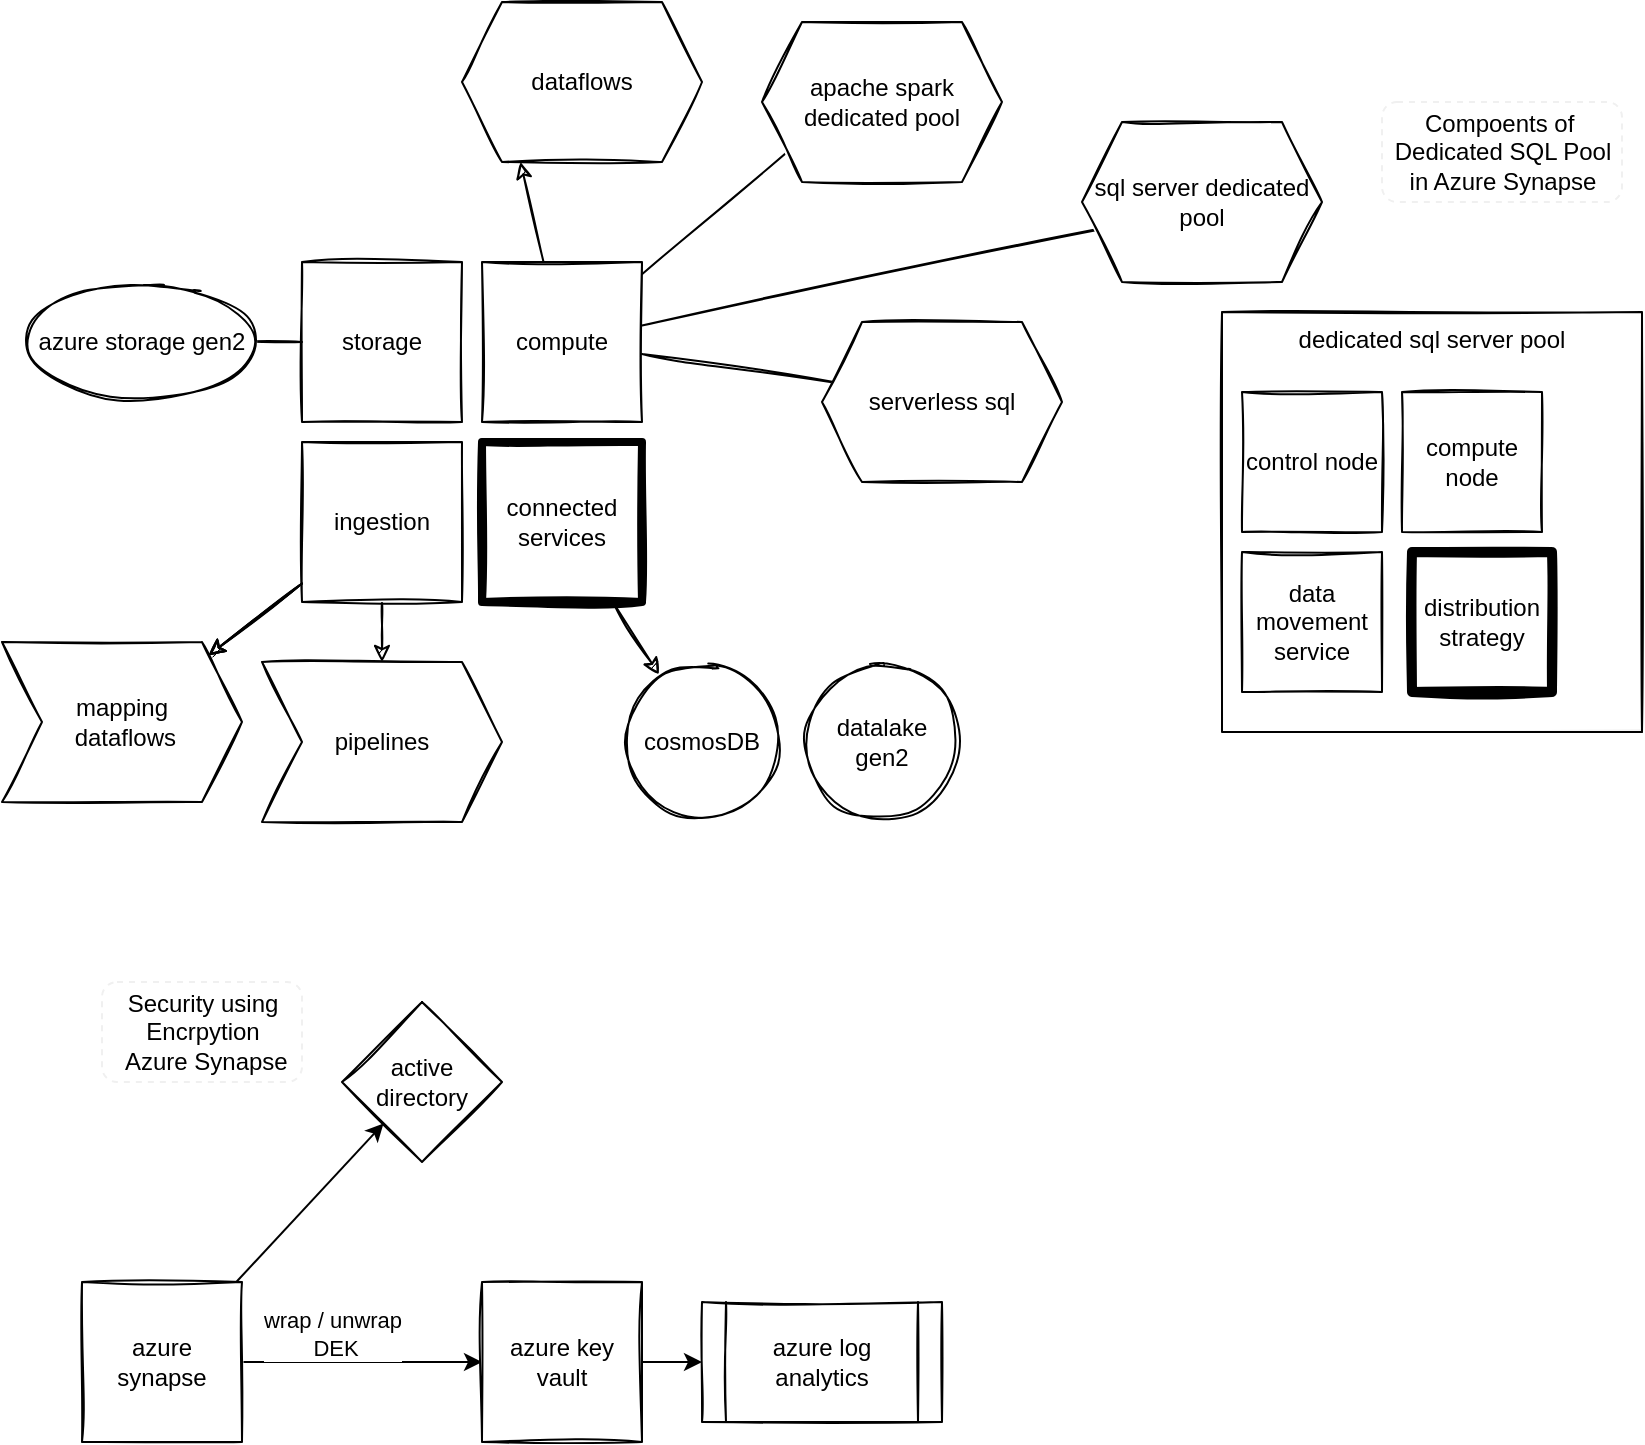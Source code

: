 <mxfile>
    <diagram id="5_-im8t2mX2ByfjSmFnp" name="Page-1">
        <mxGraphModel dx="951" dy="554" grid="1" gridSize="10" guides="1" tooltips="1" connect="1" arrows="1" fold="1" page="1" pageScale="1" pageWidth="850" pageHeight="1100" math="0" shadow="0">
            <root>
                <mxCell id="0"/>
                <mxCell id="1" parent="0"/>
                <mxCell id="5" value="" style="edgeStyle=none;html=1;sketch=1;" parent="1" source="2" edge="1">
                    <mxGeometry relative="1" as="geometry">
                        <mxPoint x="100" y="190" as="targetPoint"/>
                    </mxGeometry>
                </mxCell>
                <mxCell id="2" value="storage&lt;br&gt;" style="whiteSpace=wrap;html=1;aspect=fixed;sketch=1;" parent="1" vertex="1">
                    <mxGeometry x="160" y="150" width="80" height="80" as="geometry"/>
                </mxCell>
                <mxCell id="7" value="" style="edgeStyle=none;html=1;sketch=1;" parent="1" source="3" edge="1">
                    <mxGeometry relative="1" as="geometry">
                        <mxPoint x="616.875" y="122.5" as="targetPoint"/>
                    </mxGeometry>
                </mxCell>
                <mxCell id="9" value="" style="edgeStyle=none;html=1;sketch=1;entryX=0.5;entryY=1;entryDx=0;entryDy=0;" parent="1" source="3" edge="1">
                    <mxGeometry relative="1" as="geometry">
                        <mxPoint x="420" y="80" as="targetPoint"/>
                    </mxGeometry>
                </mxCell>
                <mxCell id="11" value="" style="edgeStyle=none;html=1;sketch=1;" parent="1" source="3" edge="1">
                    <mxGeometry relative="1" as="geometry">
                        <mxPoint x="269.231" y="100" as="targetPoint"/>
                    </mxGeometry>
                </mxCell>
                <mxCell id="15" value="" style="edgeStyle=none;html=1;sketch=1;" parent="1" source="3" edge="1">
                    <mxGeometry relative="1" as="geometry">
                        <mxPoint x="441.807" y="212.771" as="targetPoint"/>
                    </mxGeometry>
                </mxCell>
                <mxCell id="3" value="compute" style="whiteSpace=wrap;html=1;aspect=fixed;sketch=1;" parent="1" vertex="1">
                    <mxGeometry x="250" y="150" width="80" height="80" as="geometry"/>
                </mxCell>
                <mxCell id="4" value="azure storage gen2" style="ellipse;whiteSpace=wrap;html=1;sketch=1;" parent="1" vertex="1">
                    <mxGeometry x="20" y="160" width="120" height="60" as="geometry"/>
                </mxCell>
                <mxCell id="6" value="sql server dedicated pool" style="shape=hexagon;perimeter=trapezoidPerimeter;whiteSpace=wrap;html=1;fixedSize=1;sketch=1;" parent="1" vertex="1">
                    <mxGeometry x="550" y="80" width="120" height="80" as="geometry"/>
                </mxCell>
                <mxCell id="8" value="apache spark dedicated pool" style="shape=hexagon;perimeter=trapezoidPerimeter;whiteSpace=wrap;html=1;fixedSize=1;sketch=1;" parent="1" vertex="1">
                    <mxGeometry x="390" y="30" width="120" height="80" as="geometry"/>
                </mxCell>
                <mxCell id="10" value="dataflows" style="shape=hexagon;perimeter=trapezoidPerimeter;whiteSpace=wrap;html=1;fixedSize=1;sketch=1;" parent="1" vertex="1">
                    <mxGeometry x="240" y="20" width="120" height="80" as="geometry"/>
                </mxCell>
                <mxCell id="17" value="" style="edgeStyle=none;html=1;sketch=1;" parent="1" source="12" target="16" edge="1">
                    <mxGeometry relative="1" as="geometry"/>
                </mxCell>
                <mxCell id="18" value="" style="edgeStyle=none;html=1;sketch=1;" parent="1" source="12" target="16" edge="1">
                    <mxGeometry relative="1" as="geometry"/>
                </mxCell>
                <mxCell id="19" value="" style="edgeStyle=none;html=1;sketch=1;" parent="1" source="12" target="16" edge="1">
                    <mxGeometry relative="1" as="geometry"/>
                </mxCell>
                <mxCell id="21" value="" style="edgeStyle=none;html=1;sketch=1;" parent="1" source="12" target="20" edge="1">
                    <mxGeometry relative="1" as="geometry"/>
                </mxCell>
                <mxCell id="12" value="ingestion" style="whiteSpace=wrap;html=1;aspect=fixed;sketch=1;" parent="1" vertex="1">
                    <mxGeometry x="160" y="240" width="80" height="80" as="geometry"/>
                </mxCell>
                <mxCell id="14" value="serverless sql" style="shape=hexagon;perimeter=trapezoidPerimeter;whiteSpace=wrap;html=1;fixedSize=1;sketch=1;" parent="1" vertex="1">
                    <mxGeometry x="420" y="180" width="120" height="80" as="geometry"/>
                </mxCell>
                <mxCell id="16" value="mapping&lt;br&gt;&amp;nbsp;dataflows" style="shape=step;perimeter=stepPerimeter;whiteSpace=wrap;html=1;fixedSize=1;sketch=1;" parent="1" vertex="1">
                    <mxGeometry x="10" y="340" width="120" height="80" as="geometry"/>
                </mxCell>
                <mxCell id="20" value="pipelines" style="shape=step;perimeter=stepPerimeter;whiteSpace=wrap;html=1;fixedSize=1;sketch=1;aspect=fixed;" parent="1" vertex="1">
                    <mxGeometry x="140" y="350" width="120" height="80" as="geometry"/>
                </mxCell>
                <mxCell id="25" style="edgeStyle=none;sketch=1;html=1;" parent="1" source="22" target="26" edge="1">
                    <mxGeometry relative="1" as="geometry">
                        <mxPoint x="440" y="340" as="targetPoint"/>
                    </mxGeometry>
                </mxCell>
                <mxCell id="22" value="connected&lt;br&gt;services" style="whiteSpace=wrap;html=1;aspect=fixed;sketch=1;strokeWidth=4;" parent="1" vertex="1">
                    <mxGeometry x="250" y="240" width="80" height="80" as="geometry"/>
                </mxCell>
                <mxCell id="26" value="cosmosDB" style="ellipse;whiteSpace=wrap;html=1;aspect=fixed;sketch=1;strokeWidth=1;" parent="1" vertex="1">
                    <mxGeometry x="320" y="350" width="80" height="80" as="geometry"/>
                </mxCell>
                <mxCell id="27" value="datalake&lt;br&gt;gen2" style="ellipse;whiteSpace=wrap;html=1;aspect=fixed;sketch=1;strokeWidth=1;" parent="1" vertex="1">
                    <mxGeometry x="410" y="350" width="80" height="80" as="geometry"/>
                </mxCell>
                <mxCell id="33" value="" style="group;fillColor=#f5f5f5;strokeColor=#666666;fontColor=#333333;" parent="1" vertex="1" connectable="0">
                    <mxGeometry x="620" y="175" width="210" height="210" as="geometry"/>
                </mxCell>
                <mxCell id="28" value="dedicated sql server pool" style="whiteSpace=wrap;html=1;aspect=fixed;sketch=1;strokeWidth=1;verticalAlign=top;" parent="33" vertex="1">
                    <mxGeometry width="210" height="210" as="geometry"/>
                </mxCell>
                <mxCell id="29" value="control node" style="whiteSpace=wrap;html=1;aspect=fixed;sketch=1;strokeWidth=1;" parent="33" vertex="1">
                    <mxGeometry x="10" y="40" width="70" height="70" as="geometry"/>
                </mxCell>
                <mxCell id="30" value="compute node" style="whiteSpace=wrap;html=1;aspect=fixed;sketch=1;strokeWidth=1;" parent="33" vertex="1">
                    <mxGeometry x="90" y="40" width="70" height="70" as="geometry"/>
                </mxCell>
                <mxCell id="31" value="data movement service" style="whiteSpace=wrap;html=1;aspect=fixed;sketch=1;strokeWidth=1;" parent="33" vertex="1">
                    <mxGeometry x="10" y="120" width="70" height="70" as="geometry"/>
                </mxCell>
                <mxCell id="32" value="distribution strategy" style="whiteSpace=wrap;html=1;aspect=fixed;sketch=1;strokeWidth=5;" parent="33" vertex="1">
                    <mxGeometry x="95" y="120" width="70" height="70" as="geometry"/>
                </mxCell>
                <mxCell id="34" value="Compoents of&amp;nbsp;&lt;br&gt;Dedicated SQL Pool&lt;br&gt;in Azure Synapse" style="text;html=1;align=center;verticalAlign=middle;resizable=0;points=[];autosize=1;dashed=1;strokeWidth=1;rounded=1;strokeColor=#f0f0f0;" vertex="1" parent="1">
                    <mxGeometry x="700" y="70" width="120" height="50" as="geometry"/>
                </mxCell>
                <mxCell id="35" value="Security using &lt;br&gt;Encrpytion&lt;br&gt;&amp;nbsp;Azure Synapse" style="text;html=1;align=center;verticalAlign=middle;resizable=0;points=[];autosize=1;dashed=1;strokeWidth=1;rounded=1;strokeColor=#f0f0f0;" vertex="1" parent="1">
                    <mxGeometry x="60" y="510" width="100" height="50" as="geometry"/>
                </mxCell>
                <mxCell id="38" value="" style="edgeStyle=none;html=1;" edge="1" parent="1" source="36" target="37">
                    <mxGeometry relative="1" as="geometry"/>
                </mxCell>
                <mxCell id="44" value="wrap / unwrap&lt;br&gt;&amp;nbsp;DEK" style="edgeLabel;html=1;align=center;verticalAlign=middle;resizable=0;points=[];" vertex="1" connectable="0" parent="38">
                    <mxGeometry x="0.37" y="4" relative="1" as="geometry">
                        <mxPoint x="-37" y="-10" as="offset"/>
                    </mxGeometry>
                </mxCell>
                <mxCell id="43" value="" style="edgeStyle=none;html=1;" edge="1" parent="1" source="36" target="42">
                    <mxGeometry relative="1" as="geometry"/>
                </mxCell>
                <mxCell id="36" value="azure synapse" style="whiteSpace=wrap;html=1;aspect=fixed;sketch=1;" vertex="1" parent="1">
                    <mxGeometry x="50" y="660" width="80" height="80" as="geometry"/>
                </mxCell>
                <mxCell id="46" value="" style="edgeStyle=none;html=1;" edge="1" parent="1" source="37" target="45">
                    <mxGeometry relative="1" as="geometry"/>
                </mxCell>
                <mxCell id="37" value="azure key vault" style="whiteSpace=wrap;html=1;aspect=fixed;sketch=1;" vertex="1" parent="1">
                    <mxGeometry x="250" y="660" width="80" height="80" as="geometry"/>
                </mxCell>
                <mxCell id="42" value="active directory" style="rhombus;whiteSpace=wrap;html=1;sketch=1;" vertex="1" parent="1">
                    <mxGeometry x="180" y="520" width="80" height="80" as="geometry"/>
                </mxCell>
                <mxCell id="45" value="azure log analytics" style="shape=process;whiteSpace=wrap;html=1;backgroundOutline=1;sketch=1;" vertex="1" parent="1">
                    <mxGeometry x="360" y="670" width="120" height="60" as="geometry"/>
                </mxCell>
            </root>
        </mxGraphModel>
    </diagram>
</mxfile>